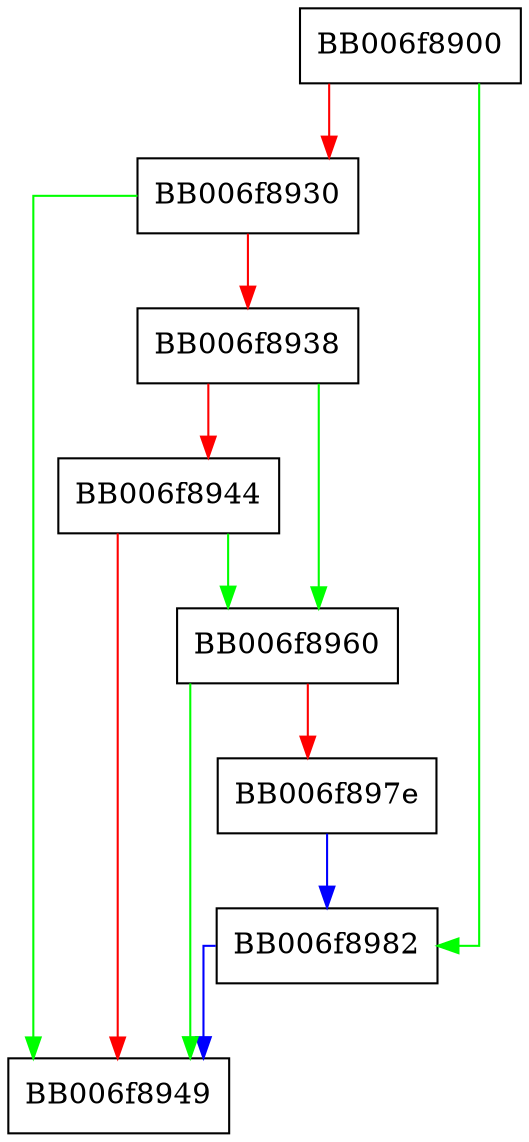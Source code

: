 digraph sm2sig_sign {
  node [shape="box"];
  graph [splines=ortho];
  BB006f8900 -> BB006f8982 [color="green"];
  BB006f8900 -> BB006f8930 [color="red"];
  BB006f8930 -> BB006f8949 [color="green"];
  BB006f8930 -> BB006f8938 [color="red"];
  BB006f8938 -> BB006f8960 [color="green"];
  BB006f8938 -> BB006f8944 [color="red"];
  BB006f8944 -> BB006f8960 [color="green"];
  BB006f8944 -> BB006f8949 [color="red"];
  BB006f8960 -> BB006f8949 [color="green"];
  BB006f8960 -> BB006f897e [color="red"];
  BB006f897e -> BB006f8982 [color="blue"];
  BB006f8982 -> BB006f8949 [color="blue"];
}